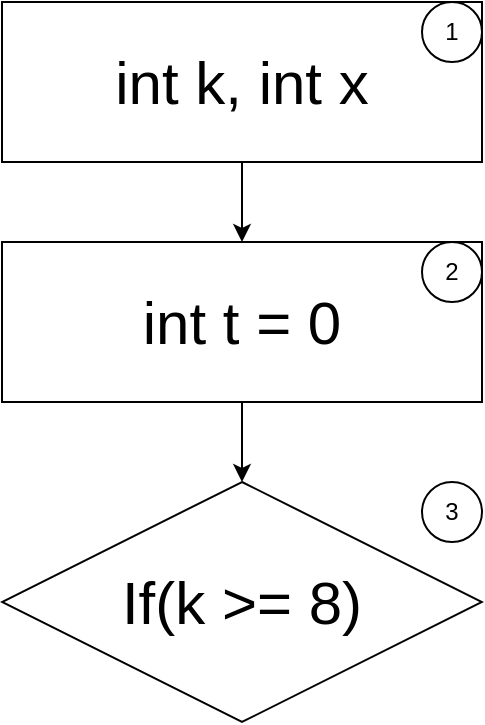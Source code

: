 <mxfile version="25.0.3">
  <diagram name="Trang-1" id="DvFKIOrZeuAXpc2KsNQH">
    <mxGraphModel dx="875" dy="474" grid="1" gridSize="10" guides="1" tooltips="1" connect="1" arrows="1" fold="1" page="1" pageScale="1" pageWidth="827" pageHeight="1169" math="0" shadow="0">
      <root>
        <mxCell id="0" />
        <mxCell id="1" parent="0" />
        <mxCell id="DvsacSXVs-7C_EO0M711-4" style="edgeStyle=orthogonalEdgeStyle;rounded=0;orthogonalLoop=1;jettySize=auto;html=1;entryX=0.5;entryY=0;entryDx=0;entryDy=0;" edge="1" parent="1" source="DvsacSXVs-7C_EO0M711-1" target="DvsacSXVs-7C_EO0M711-3">
          <mxGeometry relative="1" as="geometry" />
        </mxCell>
        <mxCell id="DvsacSXVs-7C_EO0M711-5" value="" style="group" vertex="1" connectable="0" parent="1">
          <mxGeometry x="200" y="80" width="240" height="80" as="geometry" />
        </mxCell>
        <mxCell id="DvsacSXVs-7C_EO0M711-1" value="&lt;font style=&quot;font-size: 30px;&quot;&gt;int k, int x&lt;/font&gt;" style="rounded=0;whiteSpace=wrap;html=1;" vertex="1" parent="DvsacSXVs-7C_EO0M711-5">
          <mxGeometry width="240" height="80" as="geometry" />
        </mxCell>
        <mxCell id="DvsacSXVs-7C_EO0M711-2" value="1" style="ellipse;whiteSpace=wrap;html=1;aspect=fixed;" vertex="1" parent="DvsacSXVs-7C_EO0M711-5">
          <mxGeometry x="210" width="30" height="30" as="geometry" />
        </mxCell>
        <mxCell id="DvsacSXVs-7C_EO0M711-7" value="" style="group" vertex="1" connectable="0" parent="1">
          <mxGeometry x="200" y="200" width="240" height="80" as="geometry" />
        </mxCell>
        <mxCell id="DvsacSXVs-7C_EO0M711-3" value="&lt;font style=&quot;font-size: 30px;&quot;&gt;int t = 0&lt;/font&gt;" style="rounded=0;whiteSpace=wrap;html=1;" vertex="1" parent="DvsacSXVs-7C_EO0M711-7">
          <mxGeometry width="240" height="80" as="geometry" />
        </mxCell>
        <mxCell id="DvsacSXVs-7C_EO0M711-6" value="2" style="ellipse;whiteSpace=wrap;html=1;aspect=fixed;" vertex="1" parent="DvsacSXVs-7C_EO0M711-7">
          <mxGeometry x="210" width="30" height="30" as="geometry" />
        </mxCell>
        <mxCell id="DvsacSXVs-7C_EO0M711-8" value="&lt;font style=&quot;font-size: 30px;&quot;&gt;If(k &amp;gt;= 8)&lt;/font&gt;" style="rhombus;whiteSpace=wrap;html=1;" vertex="1" parent="1">
          <mxGeometry x="200" y="320" width="240" height="120" as="geometry" />
        </mxCell>
        <mxCell id="DvsacSXVs-7C_EO0M711-10" style="edgeStyle=orthogonalEdgeStyle;rounded=0;orthogonalLoop=1;jettySize=auto;html=1;exitX=0.5;exitY=1;exitDx=0;exitDy=0;entryX=0.5;entryY=0;entryDx=0;entryDy=0;" edge="1" parent="1" source="DvsacSXVs-7C_EO0M711-3" target="DvsacSXVs-7C_EO0M711-8">
          <mxGeometry relative="1" as="geometry" />
        </mxCell>
        <mxCell id="DvsacSXVs-7C_EO0M711-14" value="3" style="ellipse;whiteSpace=wrap;html=1;aspect=fixed;" vertex="1" parent="1">
          <mxGeometry x="410" y="320" width="30" height="30" as="geometry" />
        </mxCell>
      </root>
    </mxGraphModel>
  </diagram>
</mxfile>
